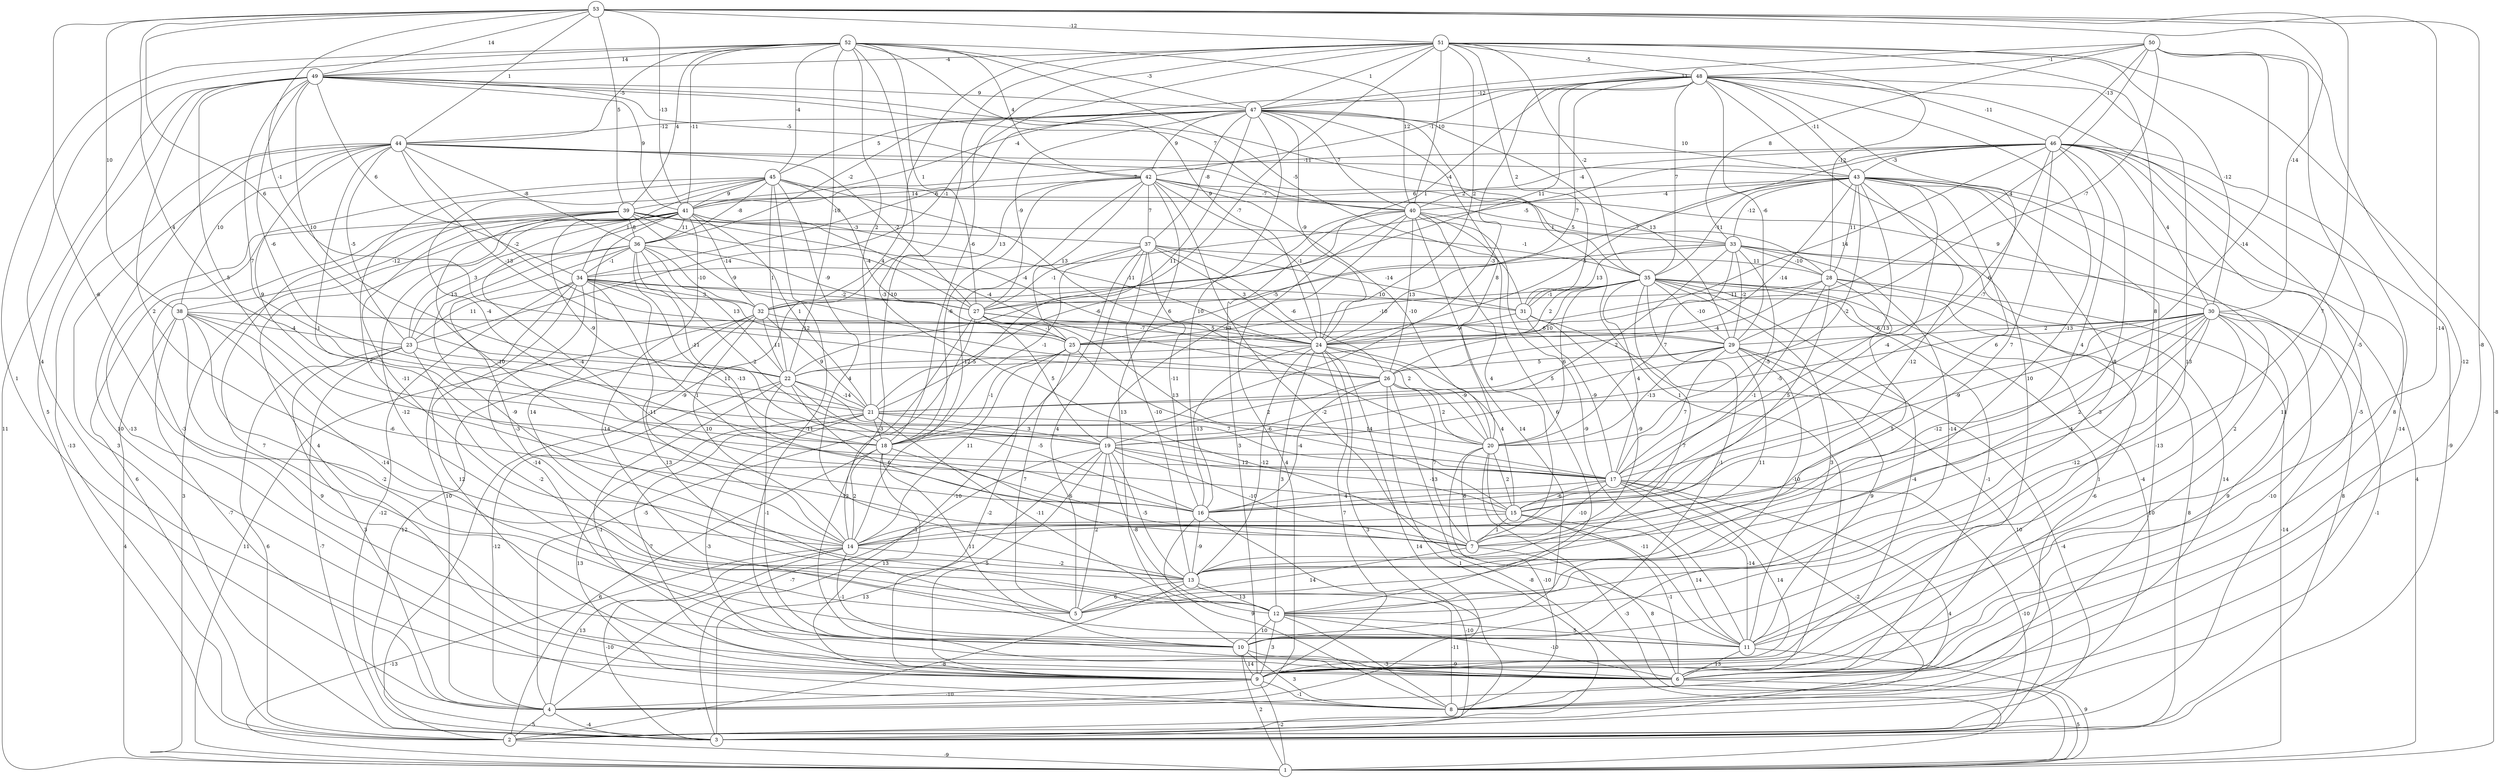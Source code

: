 graph { 
	 fontname="Helvetica,Arial,sans-serif" 
	 node [shape = circle]; 
	 53 -- 6 [label = "-8"];
	 53 -- 11 [label = "-14"];
	 53 -- 12 [label = "7"];
	 53 -- 13 [label = "-6"];
	 53 -- 19 [label = "4"];
	 53 -- 22 [label = "6"];
	 53 -- 25 [label = "-1"];
	 53 -- 30 [label = "-14"];
	 53 -- 38 [label = "10"];
	 53 -- 39 [label = "5"];
	 53 -- 41 [label = "-13"];
	 53 -- 44 [label = "1"];
	 53 -- 49 [label = "14"];
	 53 -- 51 [label = "-12"];
	 52 -- 4 [label = "1"];
	 52 -- 7 [label = "-3"];
	 52 -- 9 [label = "4"];
	 52 -- 21 [label = "2"];
	 52 -- 22 [label = "-10"];
	 52 -- 24 [label = "9"];
	 52 -- 27 [label = "1"];
	 52 -- 31 [label = "-5"];
	 52 -- 39 [label = "4"];
	 52 -- 40 [label = "12"];
	 52 -- 41 [label = "-11"];
	 52 -- 42 [label = "4"];
	 52 -- 44 [label = "-5"];
	 52 -- 45 [label = "-4"];
	 52 -- 47 [label = "-3"];
	 52 -- 49 [label = "14"];
	 51 -- 1 [label = "-8"];
	 51 -- 2 [label = "-9"];
	 51 -- 13 [label = "8"];
	 51 -- 14 [label = "-10"];
	 51 -- 18 [label = "-6"];
	 51 -- 22 [label = "-7"];
	 51 -- 23 [label = "-1"];
	 51 -- 24 [label = "2"];
	 51 -- 28 [label = "-12"];
	 51 -- 30 [label = "-12"];
	 51 -- 31 [label = "2"];
	 51 -- 35 [label = "-2"];
	 51 -- 40 [label = "-10"];
	 51 -- 47 [label = "1"];
	 51 -- 48 [label = "-5"];
	 51 -- 49 [label = "-4"];
	 50 -- 6 [label = "-12"];
	 50 -- 11 [label = "-5"];
	 50 -- 19 [label = "-14"];
	 50 -- 25 [label = "4"];
	 50 -- 29 [label = "-7"];
	 50 -- 33 [label = "8"];
	 50 -- 46 [label = "-13"];
	 50 -- 47 [label = "11"];
	 50 -- 48 [label = "-1"];
	 49 -- 1 [label = "11"];
	 49 -- 2 [label = "5"];
	 49 -- 14 [label = "2"];
	 49 -- 17 [label = "5"];
	 49 -- 19 [label = "7"];
	 49 -- 21 [label = "-6"];
	 49 -- 22 [label = "10"];
	 49 -- 34 [label = "6"];
	 49 -- 35 [label = "-4"];
	 49 -- 40 [label = "7"];
	 49 -- 41 [label = "9"];
	 49 -- 42 [label = "-5"];
	 49 -- 47 [label = "9"];
	 48 -- 2 [label = "-5"];
	 48 -- 9 [label = "10"];
	 48 -- 10 [label = "13"];
	 48 -- 13 [label = "-13"];
	 48 -- 16 [label = "-7"];
	 48 -- 18 [label = "-3"];
	 48 -- 24 [label = "7"];
	 48 -- 27 [label = "1"];
	 48 -- 29 [label = "-6"];
	 48 -- 32 [label = "11"];
	 48 -- 35 [label = "7"];
	 48 -- 41 [label = "-4"];
	 48 -- 42 [label = "-1"];
	 48 -- 43 [label = "-11"];
	 48 -- 46 [label = "-11"];
	 48 -- 47 [label = "-12"];
	 47 -- 6 [label = "1"];
	 47 -- 16 [label = "10"];
	 47 -- 20 [label = "8"];
	 47 -- 21 [label = "11"];
	 47 -- 24 [label = "-9"];
	 47 -- 27 [label = "-9"];
	 47 -- 29 [label = "13"];
	 47 -- 34 [label = "6"];
	 47 -- 36 [label = "-2"];
	 47 -- 37 [label = "-8"];
	 47 -- 40 [label = "7"];
	 47 -- 42 [label = "9"];
	 47 -- 43 [label = "10"];
	 47 -- 44 [label = "-12"];
	 47 -- 45 [label = "5"];
	 46 -- 3 [label = "-9"];
	 46 -- 6 [label = "8"];
	 46 -- 7 [label = "4"];
	 46 -- 8 [label = "-14"];
	 46 -- 9 [label = "11"];
	 46 -- 13 [label = "-8"];
	 46 -- 14 [label = "7"];
	 46 -- 21 [label = "-6"];
	 46 -- 25 [label = "14"];
	 46 -- 30 [label = "4"];
	 46 -- 32 [label = "7"];
	 46 -- 34 [label = "-5"];
	 46 -- 40 [label = "-4"];
	 46 -- 41 [label = "7"];
	 46 -- 43 [label = "-3"];
	 45 -- 6 [label = "-11"];
	 45 -- 9 [label = "-13"];
	 45 -- 13 [label = "4"];
	 45 -- 14 [label = "7"];
	 45 -- 18 [label = "-4"];
	 45 -- 20 [label = "6"];
	 45 -- 22 [label = "1"];
	 45 -- 25 [label = "-4"];
	 45 -- 28 [label = "5"];
	 45 -- 34 [label = "1"];
	 45 -- 36 [label = "-8"];
	 45 -- 41 [label = "9"];
	 44 -- 2 [label = "-13"];
	 44 -- 3 [label = "3"];
	 44 -- 8 [label = "10"];
	 44 -- 16 [label = "-1"];
	 44 -- 18 [label = "9"];
	 44 -- 23 [label = "-5"];
	 44 -- 26 [label = "-13"];
	 44 -- 27 [label = "-2"];
	 44 -- 29 [label = "-2"];
	 44 -- 33 [label = "2"];
	 44 -- 36 [label = "-8"];
	 44 -- 38 [label = "10"];
	 44 -- 43 [label = "-11"];
	 43 -- 1 [label = "4"];
	 43 -- 4 [label = "-13"];
	 43 -- 9 [label = "2"];
	 43 -- 10 [label = "3"];
	 43 -- 14 [label = "-12"];
	 43 -- 15 [label = "6"];
	 43 -- 16 [label = "-4"];
	 43 -- 17 [label = "13"];
	 43 -- 20 [label = "-2"];
	 43 -- 24 [label = "5"];
	 43 -- 26 [label = "-14"];
	 43 -- 28 [label = "11"];
	 43 -- 33 [label = "-12"];
	 43 -- 35 [label = "-11"];
	 43 -- 39 [label = "6"];
	 43 -- 40 [label = "-4"];
	 42 -- 10 [label = "13"];
	 42 -- 11 [label = "-2"];
	 42 -- 14 [label = "-12"];
	 42 -- 18 [label = "-6"];
	 42 -- 20 [label = "-10"];
	 42 -- 24 [label = "-1"];
	 42 -- 25 [label = "13"];
	 42 -- 30 [label = "9"];
	 42 -- 32 [label = "13"];
	 42 -- 37 [label = "7"];
	 42 -- 40 [label = "-7"];
	 42 -- 41 [label = "14"];
	 41 -- 1 [label = "3"];
	 41 -- 5 [label = "-12"];
	 41 -- 9 [label = "4"];
	 41 -- 11 [label = "-14"];
	 41 -- 12 [label = "14"];
	 41 -- 16 [label = "-4"];
	 41 -- 18 [label = "-9"];
	 41 -- 21 [label = "1"];
	 41 -- 23 [label = "3"];
	 41 -- 24 [label = "-11"];
	 41 -- 26 [label = "-4"];
	 41 -- 32 [label = "-14"];
	 41 -- 36 [label = "11"];
	 41 -- 38 [label = "-12"];
	 40 -- 4 [label = "4"];
	 40 -- 7 [label = "4"];
	 40 -- 9 [label = "3"];
	 40 -- 10 [label = "14"];
	 40 -- 11 [label = "-9"];
	 40 -- 12 [label = "6"];
	 40 -- 19 [label = "-13"];
	 40 -- 21 [label = "-6"];
	 40 -- 26 [label = "13"];
	 40 -- 33 [label = "1"];
	 39 -- 2 [label = "6"];
	 39 -- 6 [label = "7"];
	 39 -- 10 [label = "-3"];
	 39 -- 14 [label = "-11"];
	 39 -- 16 [label = "-10"];
	 39 -- 24 [label = "-4"];
	 39 -- 25 [label = "-9"];
	 39 -- 27 [label = "4"];
	 39 -- 35 [label = "-1"];
	 39 -- 36 [label = "8"];
	 39 -- 37 [label = "-3"];
	 38 -- 1 [label = "4"];
	 38 -- 4 [label = "-7"];
	 38 -- 5 [label = "-14"];
	 38 -- 6 [label = "9"];
	 38 -- 7 [label = "-6"];
	 38 -- 11 [label = "-2"];
	 38 -- 23 [label = "-4"];
	 38 -- 24 [label = "-7"];
	 37 -- 3 [label = "-10"];
	 37 -- 5 [label = "4"];
	 37 -- 13 [label = "-10"];
	 37 -- 16 [label = "-11"];
	 37 -- 18 [label = "-1"];
	 37 -- 24 [label = "3"];
	 37 -- 26 [label = "-6"];
	 37 -- 27 [label = "-1"];
	 37 -- 28 [label = "11"];
	 37 -- 31 [label = "-14"];
	 36 -- 12 [label = "-3"];
	 36 -- 13 [label = "-9"];
	 36 -- 16 [label = "-13"];
	 36 -- 17 [label = "-2"];
	 36 -- 18 [label = "-11"];
	 36 -- 22 [label = "13"];
	 36 -- 23 [label = "13"];
	 36 -- 27 [label = "-9"];
	 36 -- 32 [label = "-10"];
	 36 -- 34 [label = "-1"];
	 35 -- 2 [label = "10"];
	 35 -- 3 [label = "8"];
	 35 -- 5 [label = "7"];
	 35 -- 6 [label = "-1"];
	 35 -- 8 [label = "-6"];
	 35 -- 9 [label = "-4"];
	 35 -- 10 [label = "-1"];
	 35 -- 11 [label = "3"];
	 35 -- 17 [label = "4"];
	 35 -- 20 [label = "6"];
	 35 -- 22 [label = "10"];
	 35 -- 24 [label = "2"];
	 35 -- 25 [label = "-10"];
	 35 -- 29 [label = "-10"];
	 35 -- 31 [label = "-1"];
	 34 -- 3 [label = "-12"];
	 34 -- 4 [label = "10"];
	 34 -- 9 [label = "12"];
	 34 -- 10 [label = "-14"];
	 34 -- 14 [label = "-11"];
	 34 -- 15 [label = "1"];
	 34 -- 23 [label = "11"];
	 34 -- 26 [label = "-12"];
	 34 -- 27 [label = "-2"];
	 34 -- 31 [label = "10"];
	 34 -- 32 [label = "3"];
	 33 -- 3 [label = "8"];
	 33 -- 8 [label = "14"];
	 33 -- 12 [label = "-14"];
	 33 -- 17 [label = "-5"];
	 33 -- 18 [label = "2"];
	 33 -- 20 [label = "7"];
	 33 -- 25 [label = "-5"];
	 33 -- 28 [label = "-10"];
	 33 -- 29 [label = "-2"];
	 33 -- 31 [label = "13"];
	 32 -- 1 [label = "11"];
	 32 -- 3 [label = "12"];
	 32 -- 5 [label = "13"];
	 32 -- 14 [label = "10"];
	 32 -- 21 [label = "9"];
	 32 -- 22 [label = "11"];
	 32 -- 29 [label = "6"];
	 31 -- 3 [label = "10"];
	 31 -- 7 [label = "-9"];
	 31 -- 17 [label = "-9"];
	 31 -- 24 [label = "-9"];
	 30 -- 6 [label = "-10"];
	 30 -- 7 [label = "-4"];
	 30 -- 8 [label = "-1"];
	 30 -- 9 [label = "9"];
	 30 -- 11 [label = "-4"];
	 30 -- 12 [label = "-12"];
	 30 -- 14 [label = "-12"];
	 30 -- 15 [label = "2"];
	 30 -- 17 [label = "-9"];
	 30 -- 19 [label = "-5"];
	 30 -- 24 [label = "-6"];
	 30 -- 29 [label = "2"];
	 29 -- 2 [label = "-4"];
	 29 -- 5 [label = "-10"];
	 29 -- 11 [label = "9"];
	 29 -- 13 [label = "11"];
	 29 -- 17 [label = "7"];
	 29 -- 20 [label = "-13"];
	 29 -- 21 [label = "5"];
	 29 -- 26 [label = "5"];
	 28 -- 1 [label = "-14"];
	 28 -- 6 [label = "1"];
	 28 -- 13 [label = "5"];
	 28 -- 15 [label = "5"];
	 28 -- 16 [label = "-1"];
	 28 -- 26 [label = "-4"];
	 28 -- 27 [label = "-11"];
	 27 -- 4 [label = "-5"];
	 27 -- 6 [label = "-12"];
	 27 -- 17 [label = "13"];
	 27 -- 19 [label = "5"];
	 27 -- 20 [label = "2"];
	 27 -- 24 [label = "5"];
	 27 -- 25 [label = "-1"];
	 26 -- 1 [label = "-8"];
	 26 -- 3 [label = "1"];
	 26 -- 7 [label = "7"];
	 26 -- 16 [label = "-4"];
	 26 -- 19 [label = "2"];
	 26 -- 20 [label = "2"];
	 25 -- 5 [label = "7"];
	 25 -- 9 [label = "-2"];
	 25 -- 14 [label = "11"];
	 25 -- 15 [label = "-6"];
	 25 -- 18 [label = "-1"];
	 24 -- 2 [label = "14"];
	 24 -- 4 [label = "3"];
	 24 -- 9 [label = "7"];
	 24 -- 12 [label = "3"];
	 24 -- 13 [label = "-12"];
	 24 -- 15 [label = "4"];
	 24 -- 16 [label = "-13"];
	 24 -- 20 [label = "-9"];
	 24 -- 22 [label = "-5"];
	 23 -- 2 [label = "6"];
	 23 -- 3 [label = "-7"];
	 23 -- 4 [label = "3"];
	 23 -- 12 [label = "-2"];
	 23 -- 21 [label = "11"];
	 22 -- 4 [label = "-12"];
	 22 -- 6 [label = "-1"];
	 22 -- 7 [label = "6"];
	 22 -- 10 [label = "-1"];
	 22 -- 16 [label = "-5"];
	 22 -- 17 [label = "7"];
	 22 -- 21 [label = "-14"];
	 21 -- 6 [label = "-3"];
	 21 -- 8 [label = "13"];
	 21 -- 9 [label = "7"];
	 21 -- 12 [label = "-11"];
	 21 -- 18 [label = "-3"];
	 21 -- 19 [label = "3"];
	 21 -- 20 [label = "14"];
	 20 -- 1 [label = "-3"];
	 20 -- 7 [label = "6"];
	 20 -- 8 [label = "-10"];
	 20 -- 11 [label = "-11"];
	 20 -- 15 [label = "2"];
	 19 -- 3 [label = "13"];
	 19 -- 4 [label = "-7"];
	 19 -- 5 [label = "2"];
	 19 -- 7 [label = "-10"];
	 19 -- 9 [label = "5"];
	 19 -- 12 [label = "-8"];
	 19 -- 13 [label = "-5"];
	 19 -- 15 [label = "-13"];
	 19 -- 17 [label = "12"];
	 18 -- 2 [label = "6"];
	 18 -- 7 [label = "6"];
	 18 -- 9 [label = "13"];
	 18 -- 10 [label = "11"];
	 18 -- 14 [label = "2"];
	 17 -- 2 [label = "4"];
	 17 -- 3 [label = "-10"];
	 17 -- 7 [label = "-10"];
	 17 -- 8 [label = "-2"];
	 17 -- 9 [label = "14"];
	 17 -- 11 [label = "-14"];
	 17 -- 15 [label = "-6"];
	 17 -- 16 [label = "4"];
	 16 -- 3 [label = "-10"];
	 16 -- 8 [label = "9"];
	 16 -- 13 [label = "-9"];
	 15 -- 6 [label = "-1"];
	 15 -- 7 [label = "1"];
	 15 -- 11 [label = "14"];
	 15 -- 14 [label = "-1"];
	 14 -- 1 [label = "-13"];
	 14 -- 3 [label = "-10"];
	 14 -- 4 [label = "13"];
	 14 -- 10 [label = "-1"];
	 14 -- 13 [label = "-2"];
	 13 -- 2 [label = "-8"];
	 13 -- 5 [label = "6"];
	 13 -- 8 [label = "-11"];
	 13 -- 12 [label = "13"];
	 12 -- 6 [label = "-10"];
	 12 -- 8 [label = "-3"];
	 12 -- 9 [label = "3"];
	 12 -- 10 [label = "10"];
	 12 -- 11 [label = "5"];
	 11 -- 1 [label = "9"];
	 11 -- 6 [label = "13"];
	 10 -- 1 [label = "2"];
	 10 -- 6 [label = "-9"];
	 10 -- 8 [label = "3"];
	 10 -- 9 [label = "14"];
	 9 -- 1 [label = "-2"];
	 9 -- 4 [label = "-10"];
	 9 -- 8 [label = "-1"];
	 7 -- 5 [label = "14"];
	 7 -- 6 [label = "8"];
	 6 -- 1 [label = "5"];
	 4 -- 2 [label = "5"];
	 4 -- 3 [label = "-4"];
	 2 -- 1 [label = "-9"];
	 1;
	 2;
	 3;
	 4;
	 5;
	 6;
	 7;
	 8;
	 9;
	 10;
	 11;
	 12;
	 13;
	 14;
	 15;
	 16;
	 17;
	 18;
	 19;
	 20;
	 21;
	 22;
	 23;
	 24;
	 25;
	 26;
	 27;
	 28;
	 29;
	 30;
	 31;
	 32;
	 33;
	 34;
	 35;
	 36;
	 37;
	 38;
	 39;
	 40;
	 41;
	 42;
	 43;
	 44;
	 45;
	 46;
	 47;
	 48;
	 49;
	 50;
	 51;
	 52;
	 53;
}
